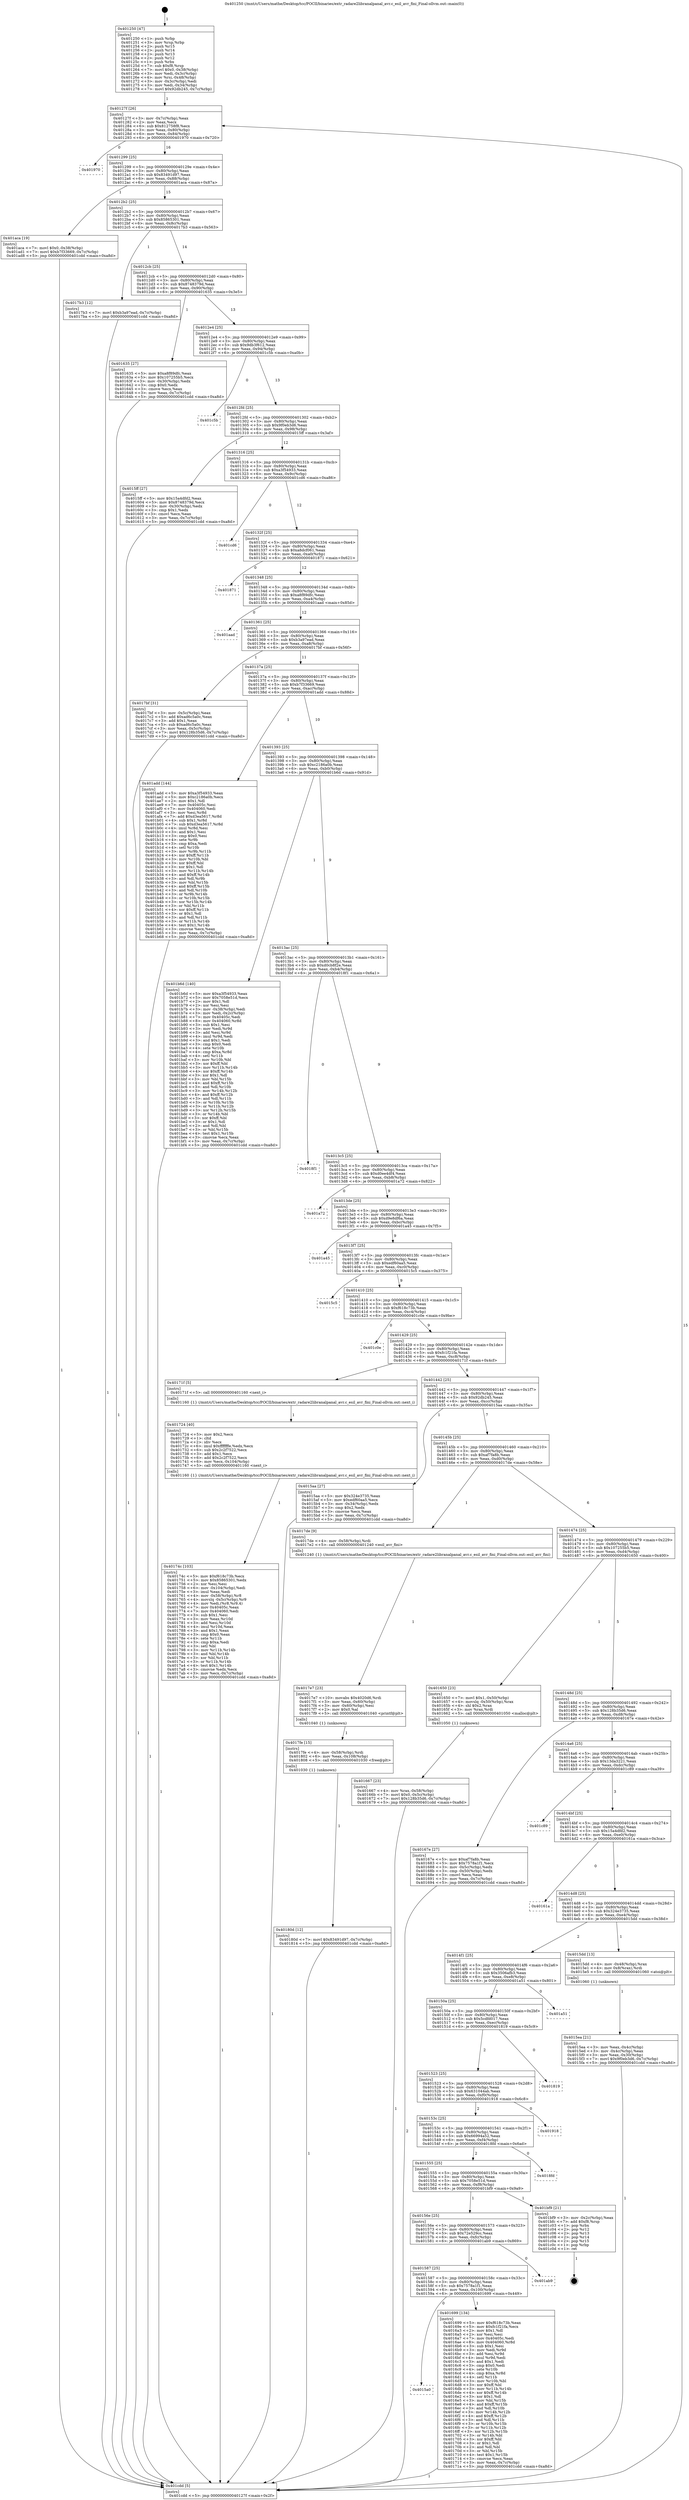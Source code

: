 digraph "0x401250" {
  label = "0x401250 (/mnt/c/Users/mathe/Desktop/tcc/POCII/binaries/extr_radare2libranalpanal_avr.c_esil_avr_fini_Final-ollvm.out::main(0))"
  labelloc = "t"
  node[shape=record]

  Entry [label="",width=0.3,height=0.3,shape=circle,fillcolor=black,style=filled]
  "0x40127f" [label="{
     0x40127f [26]\l
     | [instrs]\l
     &nbsp;&nbsp;0x40127f \<+3\>: mov -0x7c(%rbp),%eax\l
     &nbsp;&nbsp;0x401282 \<+2\>: mov %eax,%ecx\l
     &nbsp;&nbsp;0x401284 \<+6\>: sub $0x812758f8,%ecx\l
     &nbsp;&nbsp;0x40128a \<+3\>: mov %eax,-0x80(%rbp)\l
     &nbsp;&nbsp;0x40128d \<+6\>: mov %ecx,-0x84(%rbp)\l
     &nbsp;&nbsp;0x401293 \<+6\>: je 0000000000401970 \<main+0x720\>\l
  }"]
  "0x401970" [label="{
     0x401970\l
  }", style=dashed]
  "0x401299" [label="{
     0x401299 [25]\l
     | [instrs]\l
     &nbsp;&nbsp;0x401299 \<+5\>: jmp 000000000040129e \<main+0x4e\>\l
     &nbsp;&nbsp;0x40129e \<+3\>: mov -0x80(%rbp),%eax\l
     &nbsp;&nbsp;0x4012a1 \<+5\>: sub $0x83491d97,%eax\l
     &nbsp;&nbsp;0x4012a6 \<+6\>: mov %eax,-0x88(%rbp)\l
     &nbsp;&nbsp;0x4012ac \<+6\>: je 0000000000401aca \<main+0x87a\>\l
  }"]
  Exit [label="",width=0.3,height=0.3,shape=circle,fillcolor=black,style=filled,peripheries=2]
  "0x401aca" [label="{
     0x401aca [19]\l
     | [instrs]\l
     &nbsp;&nbsp;0x401aca \<+7\>: movl $0x0,-0x38(%rbp)\l
     &nbsp;&nbsp;0x401ad1 \<+7\>: movl $0xb7f33669,-0x7c(%rbp)\l
     &nbsp;&nbsp;0x401ad8 \<+5\>: jmp 0000000000401cdd \<main+0xa8d\>\l
  }"]
  "0x4012b2" [label="{
     0x4012b2 [25]\l
     | [instrs]\l
     &nbsp;&nbsp;0x4012b2 \<+5\>: jmp 00000000004012b7 \<main+0x67\>\l
     &nbsp;&nbsp;0x4012b7 \<+3\>: mov -0x80(%rbp),%eax\l
     &nbsp;&nbsp;0x4012ba \<+5\>: sub $0x85865301,%eax\l
     &nbsp;&nbsp;0x4012bf \<+6\>: mov %eax,-0x8c(%rbp)\l
     &nbsp;&nbsp;0x4012c5 \<+6\>: je 00000000004017b3 \<main+0x563\>\l
  }"]
  "0x40180d" [label="{
     0x40180d [12]\l
     | [instrs]\l
     &nbsp;&nbsp;0x40180d \<+7\>: movl $0x83491d97,-0x7c(%rbp)\l
     &nbsp;&nbsp;0x401814 \<+5\>: jmp 0000000000401cdd \<main+0xa8d\>\l
  }"]
  "0x4017b3" [label="{
     0x4017b3 [12]\l
     | [instrs]\l
     &nbsp;&nbsp;0x4017b3 \<+7\>: movl $0xb3a97ead,-0x7c(%rbp)\l
     &nbsp;&nbsp;0x4017ba \<+5\>: jmp 0000000000401cdd \<main+0xa8d\>\l
  }"]
  "0x4012cb" [label="{
     0x4012cb [25]\l
     | [instrs]\l
     &nbsp;&nbsp;0x4012cb \<+5\>: jmp 00000000004012d0 \<main+0x80\>\l
     &nbsp;&nbsp;0x4012d0 \<+3\>: mov -0x80(%rbp),%eax\l
     &nbsp;&nbsp;0x4012d3 \<+5\>: sub $0x8748379d,%eax\l
     &nbsp;&nbsp;0x4012d8 \<+6\>: mov %eax,-0x90(%rbp)\l
     &nbsp;&nbsp;0x4012de \<+6\>: je 0000000000401635 \<main+0x3e5\>\l
  }"]
  "0x4017fe" [label="{
     0x4017fe [15]\l
     | [instrs]\l
     &nbsp;&nbsp;0x4017fe \<+4\>: mov -0x58(%rbp),%rdi\l
     &nbsp;&nbsp;0x401802 \<+6\>: mov %eax,-0x108(%rbp)\l
     &nbsp;&nbsp;0x401808 \<+5\>: call 0000000000401030 \<free@plt\>\l
     | [calls]\l
     &nbsp;&nbsp;0x401030 \{1\} (unknown)\l
  }"]
  "0x401635" [label="{
     0x401635 [27]\l
     | [instrs]\l
     &nbsp;&nbsp;0x401635 \<+5\>: mov $0xa8f89dfc,%eax\l
     &nbsp;&nbsp;0x40163a \<+5\>: mov $0x107255b5,%ecx\l
     &nbsp;&nbsp;0x40163f \<+3\>: mov -0x30(%rbp),%edx\l
     &nbsp;&nbsp;0x401642 \<+3\>: cmp $0x0,%edx\l
     &nbsp;&nbsp;0x401645 \<+3\>: cmove %ecx,%eax\l
     &nbsp;&nbsp;0x401648 \<+3\>: mov %eax,-0x7c(%rbp)\l
     &nbsp;&nbsp;0x40164b \<+5\>: jmp 0000000000401cdd \<main+0xa8d\>\l
  }"]
  "0x4012e4" [label="{
     0x4012e4 [25]\l
     | [instrs]\l
     &nbsp;&nbsp;0x4012e4 \<+5\>: jmp 00000000004012e9 \<main+0x99\>\l
     &nbsp;&nbsp;0x4012e9 \<+3\>: mov -0x80(%rbp),%eax\l
     &nbsp;&nbsp;0x4012ec \<+5\>: sub $0x9db3f612,%eax\l
     &nbsp;&nbsp;0x4012f1 \<+6\>: mov %eax,-0x94(%rbp)\l
     &nbsp;&nbsp;0x4012f7 \<+6\>: je 0000000000401c5b \<main+0xa0b\>\l
  }"]
  "0x4017e7" [label="{
     0x4017e7 [23]\l
     | [instrs]\l
     &nbsp;&nbsp;0x4017e7 \<+10\>: movabs $0x4020d6,%rdi\l
     &nbsp;&nbsp;0x4017f1 \<+3\>: mov %eax,-0x60(%rbp)\l
     &nbsp;&nbsp;0x4017f4 \<+3\>: mov -0x60(%rbp),%esi\l
     &nbsp;&nbsp;0x4017f7 \<+2\>: mov $0x0,%al\l
     &nbsp;&nbsp;0x4017f9 \<+5\>: call 0000000000401040 \<printf@plt\>\l
     | [calls]\l
     &nbsp;&nbsp;0x401040 \{1\} (unknown)\l
  }"]
  "0x401c5b" [label="{
     0x401c5b\l
  }", style=dashed]
  "0x4012fd" [label="{
     0x4012fd [25]\l
     | [instrs]\l
     &nbsp;&nbsp;0x4012fd \<+5\>: jmp 0000000000401302 \<main+0xb2\>\l
     &nbsp;&nbsp;0x401302 \<+3\>: mov -0x80(%rbp),%eax\l
     &nbsp;&nbsp;0x401305 \<+5\>: sub $0x9f0eb3d6,%eax\l
     &nbsp;&nbsp;0x40130a \<+6\>: mov %eax,-0x98(%rbp)\l
     &nbsp;&nbsp;0x401310 \<+6\>: je 00000000004015ff \<main+0x3af\>\l
  }"]
  "0x40174c" [label="{
     0x40174c [103]\l
     | [instrs]\l
     &nbsp;&nbsp;0x40174c \<+5\>: mov $0xf618c73b,%ecx\l
     &nbsp;&nbsp;0x401751 \<+5\>: mov $0x85865301,%edx\l
     &nbsp;&nbsp;0x401756 \<+2\>: xor %esi,%esi\l
     &nbsp;&nbsp;0x401758 \<+6\>: mov -0x104(%rbp),%edi\l
     &nbsp;&nbsp;0x40175e \<+3\>: imul %eax,%edi\l
     &nbsp;&nbsp;0x401761 \<+4\>: mov -0x58(%rbp),%r8\l
     &nbsp;&nbsp;0x401765 \<+4\>: movslq -0x5c(%rbp),%r9\l
     &nbsp;&nbsp;0x401769 \<+4\>: mov %edi,(%r8,%r9,4)\l
     &nbsp;&nbsp;0x40176d \<+7\>: mov 0x40405c,%eax\l
     &nbsp;&nbsp;0x401774 \<+7\>: mov 0x404060,%edi\l
     &nbsp;&nbsp;0x40177b \<+3\>: sub $0x1,%esi\l
     &nbsp;&nbsp;0x40177e \<+3\>: mov %eax,%r10d\l
     &nbsp;&nbsp;0x401781 \<+3\>: add %esi,%r10d\l
     &nbsp;&nbsp;0x401784 \<+4\>: imul %r10d,%eax\l
     &nbsp;&nbsp;0x401788 \<+3\>: and $0x1,%eax\l
     &nbsp;&nbsp;0x40178b \<+3\>: cmp $0x0,%eax\l
     &nbsp;&nbsp;0x40178e \<+4\>: sete %r11b\l
     &nbsp;&nbsp;0x401792 \<+3\>: cmp $0xa,%edi\l
     &nbsp;&nbsp;0x401795 \<+3\>: setl %bl\l
     &nbsp;&nbsp;0x401798 \<+3\>: mov %r11b,%r14b\l
     &nbsp;&nbsp;0x40179b \<+3\>: and %bl,%r14b\l
     &nbsp;&nbsp;0x40179e \<+3\>: xor %bl,%r11b\l
     &nbsp;&nbsp;0x4017a1 \<+3\>: or %r11b,%r14b\l
     &nbsp;&nbsp;0x4017a4 \<+4\>: test $0x1,%r14b\l
     &nbsp;&nbsp;0x4017a8 \<+3\>: cmovne %edx,%ecx\l
     &nbsp;&nbsp;0x4017ab \<+3\>: mov %ecx,-0x7c(%rbp)\l
     &nbsp;&nbsp;0x4017ae \<+5\>: jmp 0000000000401cdd \<main+0xa8d\>\l
  }"]
  "0x4015ff" [label="{
     0x4015ff [27]\l
     | [instrs]\l
     &nbsp;&nbsp;0x4015ff \<+5\>: mov $0x15a4dfd2,%eax\l
     &nbsp;&nbsp;0x401604 \<+5\>: mov $0x8748379d,%ecx\l
     &nbsp;&nbsp;0x401609 \<+3\>: mov -0x30(%rbp),%edx\l
     &nbsp;&nbsp;0x40160c \<+3\>: cmp $0x1,%edx\l
     &nbsp;&nbsp;0x40160f \<+3\>: cmovl %ecx,%eax\l
     &nbsp;&nbsp;0x401612 \<+3\>: mov %eax,-0x7c(%rbp)\l
     &nbsp;&nbsp;0x401615 \<+5\>: jmp 0000000000401cdd \<main+0xa8d\>\l
  }"]
  "0x401316" [label="{
     0x401316 [25]\l
     | [instrs]\l
     &nbsp;&nbsp;0x401316 \<+5\>: jmp 000000000040131b \<main+0xcb\>\l
     &nbsp;&nbsp;0x40131b \<+3\>: mov -0x80(%rbp),%eax\l
     &nbsp;&nbsp;0x40131e \<+5\>: sub $0xa3f54933,%eax\l
     &nbsp;&nbsp;0x401323 \<+6\>: mov %eax,-0x9c(%rbp)\l
     &nbsp;&nbsp;0x401329 \<+6\>: je 0000000000401cd6 \<main+0xa86\>\l
  }"]
  "0x401724" [label="{
     0x401724 [40]\l
     | [instrs]\l
     &nbsp;&nbsp;0x401724 \<+5\>: mov $0x2,%ecx\l
     &nbsp;&nbsp;0x401729 \<+1\>: cltd\l
     &nbsp;&nbsp;0x40172a \<+2\>: idiv %ecx\l
     &nbsp;&nbsp;0x40172c \<+6\>: imul $0xfffffffe,%edx,%ecx\l
     &nbsp;&nbsp;0x401732 \<+6\>: sub $0x2c2f7522,%ecx\l
     &nbsp;&nbsp;0x401738 \<+3\>: add $0x1,%ecx\l
     &nbsp;&nbsp;0x40173b \<+6\>: add $0x2c2f7522,%ecx\l
     &nbsp;&nbsp;0x401741 \<+6\>: mov %ecx,-0x104(%rbp)\l
     &nbsp;&nbsp;0x401747 \<+5\>: call 0000000000401160 \<next_i\>\l
     | [calls]\l
     &nbsp;&nbsp;0x401160 \{1\} (/mnt/c/Users/mathe/Desktop/tcc/POCII/binaries/extr_radare2libranalpanal_avr.c_esil_avr_fini_Final-ollvm.out::next_i)\l
  }"]
  "0x401cd6" [label="{
     0x401cd6\l
  }", style=dashed]
  "0x40132f" [label="{
     0x40132f [25]\l
     | [instrs]\l
     &nbsp;&nbsp;0x40132f \<+5\>: jmp 0000000000401334 \<main+0xe4\>\l
     &nbsp;&nbsp;0x401334 \<+3\>: mov -0x80(%rbp),%eax\l
     &nbsp;&nbsp;0x401337 \<+5\>: sub $0xa8dcf061,%eax\l
     &nbsp;&nbsp;0x40133c \<+6\>: mov %eax,-0xa0(%rbp)\l
     &nbsp;&nbsp;0x401342 \<+6\>: je 0000000000401871 \<main+0x621\>\l
  }"]
  "0x4015a0" [label="{
     0x4015a0\l
  }", style=dashed]
  "0x401871" [label="{
     0x401871\l
  }", style=dashed]
  "0x401348" [label="{
     0x401348 [25]\l
     | [instrs]\l
     &nbsp;&nbsp;0x401348 \<+5\>: jmp 000000000040134d \<main+0xfd\>\l
     &nbsp;&nbsp;0x40134d \<+3\>: mov -0x80(%rbp),%eax\l
     &nbsp;&nbsp;0x401350 \<+5\>: sub $0xa8f89dfc,%eax\l
     &nbsp;&nbsp;0x401355 \<+6\>: mov %eax,-0xa4(%rbp)\l
     &nbsp;&nbsp;0x40135b \<+6\>: je 0000000000401aad \<main+0x85d\>\l
  }"]
  "0x401699" [label="{
     0x401699 [134]\l
     | [instrs]\l
     &nbsp;&nbsp;0x401699 \<+5\>: mov $0xf618c73b,%eax\l
     &nbsp;&nbsp;0x40169e \<+5\>: mov $0xfc1f21fa,%ecx\l
     &nbsp;&nbsp;0x4016a3 \<+2\>: mov $0x1,%dl\l
     &nbsp;&nbsp;0x4016a5 \<+2\>: xor %esi,%esi\l
     &nbsp;&nbsp;0x4016a7 \<+7\>: mov 0x40405c,%edi\l
     &nbsp;&nbsp;0x4016ae \<+8\>: mov 0x404060,%r8d\l
     &nbsp;&nbsp;0x4016b6 \<+3\>: sub $0x1,%esi\l
     &nbsp;&nbsp;0x4016b9 \<+3\>: mov %edi,%r9d\l
     &nbsp;&nbsp;0x4016bc \<+3\>: add %esi,%r9d\l
     &nbsp;&nbsp;0x4016bf \<+4\>: imul %r9d,%edi\l
     &nbsp;&nbsp;0x4016c3 \<+3\>: and $0x1,%edi\l
     &nbsp;&nbsp;0x4016c6 \<+3\>: cmp $0x0,%edi\l
     &nbsp;&nbsp;0x4016c9 \<+4\>: sete %r10b\l
     &nbsp;&nbsp;0x4016cd \<+4\>: cmp $0xa,%r8d\l
     &nbsp;&nbsp;0x4016d1 \<+4\>: setl %r11b\l
     &nbsp;&nbsp;0x4016d5 \<+3\>: mov %r10b,%bl\l
     &nbsp;&nbsp;0x4016d8 \<+3\>: xor $0xff,%bl\l
     &nbsp;&nbsp;0x4016db \<+3\>: mov %r11b,%r14b\l
     &nbsp;&nbsp;0x4016de \<+4\>: xor $0xff,%r14b\l
     &nbsp;&nbsp;0x4016e2 \<+3\>: xor $0x1,%dl\l
     &nbsp;&nbsp;0x4016e5 \<+3\>: mov %bl,%r15b\l
     &nbsp;&nbsp;0x4016e8 \<+4\>: and $0xff,%r15b\l
     &nbsp;&nbsp;0x4016ec \<+3\>: and %dl,%r10b\l
     &nbsp;&nbsp;0x4016ef \<+3\>: mov %r14b,%r12b\l
     &nbsp;&nbsp;0x4016f2 \<+4\>: and $0xff,%r12b\l
     &nbsp;&nbsp;0x4016f6 \<+3\>: and %dl,%r11b\l
     &nbsp;&nbsp;0x4016f9 \<+3\>: or %r10b,%r15b\l
     &nbsp;&nbsp;0x4016fc \<+3\>: or %r11b,%r12b\l
     &nbsp;&nbsp;0x4016ff \<+3\>: xor %r12b,%r15b\l
     &nbsp;&nbsp;0x401702 \<+3\>: or %r14b,%bl\l
     &nbsp;&nbsp;0x401705 \<+3\>: xor $0xff,%bl\l
     &nbsp;&nbsp;0x401708 \<+3\>: or $0x1,%dl\l
     &nbsp;&nbsp;0x40170b \<+2\>: and %dl,%bl\l
     &nbsp;&nbsp;0x40170d \<+3\>: or %bl,%r15b\l
     &nbsp;&nbsp;0x401710 \<+4\>: test $0x1,%r15b\l
     &nbsp;&nbsp;0x401714 \<+3\>: cmovne %ecx,%eax\l
     &nbsp;&nbsp;0x401717 \<+3\>: mov %eax,-0x7c(%rbp)\l
     &nbsp;&nbsp;0x40171a \<+5\>: jmp 0000000000401cdd \<main+0xa8d\>\l
  }"]
  "0x401aad" [label="{
     0x401aad\l
  }", style=dashed]
  "0x401361" [label="{
     0x401361 [25]\l
     | [instrs]\l
     &nbsp;&nbsp;0x401361 \<+5\>: jmp 0000000000401366 \<main+0x116\>\l
     &nbsp;&nbsp;0x401366 \<+3\>: mov -0x80(%rbp),%eax\l
     &nbsp;&nbsp;0x401369 \<+5\>: sub $0xb3a97ead,%eax\l
     &nbsp;&nbsp;0x40136e \<+6\>: mov %eax,-0xa8(%rbp)\l
     &nbsp;&nbsp;0x401374 \<+6\>: je 00000000004017bf \<main+0x56f\>\l
  }"]
  "0x401587" [label="{
     0x401587 [25]\l
     | [instrs]\l
     &nbsp;&nbsp;0x401587 \<+5\>: jmp 000000000040158c \<main+0x33c\>\l
     &nbsp;&nbsp;0x40158c \<+3\>: mov -0x80(%rbp),%eax\l
     &nbsp;&nbsp;0x40158f \<+5\>: sub $0x7578a1f1,%eax\l
     &nbsp;&nbsp;0x401594 \<+6\>: mov %eax,-0x100(%rbp)\l
     &nbsp;&nbsp;0x40159a \<+6\>: je 0000000000401699 \<main+0x449\>\l
  }"]
  "0x4017bf" [label="{
     0x4017bf [31]\l
     | [instrs]\l
     &nbsp;&nbsp;0x4017bf \<+3\>: mov -0x5c(%rbp),%eax\l
     &nbsp;&nbsp;0x4017c2 \<+5\>: add $0xad6c5a0c,%eax\l
     &nbsp;&nbsp;0x4017c7 \<+3\>: add $0x1,%eax\l
     &nbsp;&nbsp;0x4017ca \<+5\>: sub $0xad6c5a0c,%eax\l
     &nbsp;&nbsp;0x4017cf \<+3\>: mov %eax,-0x5c(%rbp)\l
     &nbsp;&nbsp;0x4017d2 \<+7\>: movl $0x128b35d6,-0x7c(%rbp)\l
     &nbsp;&nbsp;0x4017d9 \<+5\>: jmp 0000000000401cdd \<main+0xa8d\>\l
  }"]
  "0x40137a" [label="{
     0x40137a [25]\l
     | [instrs]\l
     &nbsp;&nbsp;0x40137a \<+5\>: jmp 000000000040137f \<main+0x12f\>\l
     &nbsp;&nbsp;0x40137f \<+3\>: mov -0x80(%rbp),%eax\l
     &nbsp;&nbsp;0x401382 \<+5\>: sub $0xb7f33669,%eax\l
     &nbsp;&nbsp;0x401387 \<+6\>: mov %eax,-0xac(%rbp)\l
     &nbsp;&nbsp;0x40138d \<+6\>: je 0000000000401add \<main+0x88d\>\l
  }"]
  "0x401ab9" [label="{
     0x401ab9\l
  }", style=dashed]
  "0x401add" [label="{
     0x401add [144]\l
     | [instrs]\l
     &nbsp;&nbsp;0x401add \<+5\>: mov $0xa3f54933,%eax\l
     &nbsp;&nbsp;0x401ae2 \<+5\>: mov $0xc2186a0b,%ecx\l
     &nbsp;&nbsp;0x401ae7 \<+2\>: mov $0x1,%dl\l
     &nbsp;&nbsp;0x401ae9 \<+7\>: mov 0x40405c,%esi\l
     &nbsp;&nbsp;0x401af0 \<+7\>: mov 0x404060,%edi\l
     &nbsp;&nbsp;0x401af7 \<+3\>: mov %esi,%r8d\l
     &nbsp;&nbsp;0x401afa \<+7\>: add $0xd3ea5617,%r8d\l
     &nbsp;&nbsp;0x401b01 \<+4\>: sub $0x1,%r8d\l
     &nbsp;&nbsp;0x401b05 \<+7\>: sub $0xd3ea5617,%r8d\l
     &nbsp;&nbsp;0x401b0c \<+4\>: imul %r8d,%esi\l
     &nbsp;&nbsp;0x401b10 \<+3\>: and $0x1,%esi\l
     &nbsp;&nbsp;0x401b13 \<+3\>: cmp $0x0,%esi\l
     &nbsp;&nbsp;0x401b16 \<+4\>: sete %r9b\l
     &nbsp;&nbsp;0x401b1a \<+3\>: cmp $0xa,%edi\l
     &nbsp;&nbsp;0x401b1d \<+4\>: setl %r10b\l
     &nbsp;&nbsp;0x401b21 \<+3\>: mov %r9b,%r11b\l
     &nbsp;&nbsp;0x401b24 \<+4\>: xor $0xff,%r11b\l
     &nbsp;&nbsp;0x401b28 \<+3\>: mov %r10b,%bl\l
     &nbsp;&nbsp;0x401b2b \<+3\>: xor $0xff,%bl\l
     &nbsp;&nbsp;0x401b2e \<+3\>: xor $0x1,%dl\l
     &nbsp;&nbsp;0x401b31 \<+3\>: mov %r11b,%r14b\l
     &nbsp;&nbsp;0x401b34 \<+4\>: and $0xff,%r14b\l
     &nbsp;&nbsp;0x401b38 \<+3\>: and %dl,%r9b\l
     &nbsp;&nbsp;0x401b3b \<+3\>: mov %bl,%r15b\l
     &nbsp;&nbsp;0x401b3e \<+4\>: and $0xff,%r15b\l
     &nbsp;&nbsp;0x401b42 \<+3\>: and %dl,%r10b\l
     &nbsp;&nbsp;0x401b45 \<+3\>: or %r9b,%r14b\l
     &nbsp;&nbsp;0x401b48 \<+3\>: or %r10b,%r15b\l
     &nbsp;&nbsp;0x401b4b \<+3\>: xor %r15b,%r14b\l
     &nbsp;&nbsp;0x401b4e \<+3\>: or %bl,%r11b\l
     &nbsp;&nbsp;0x401b51 \<+4\>: xor $0xff,%r11b\l
     &nbsp;&nbsp;0x401b55 \<+3\>: or $0x1,%dl\l
     &nbsp;&nbsp;0x401b58 \<+3\>: and %dl,%r11b\l
     &nbsp;&nbsp;0x401b5b \<+3\>: or %r11b,%r14b\l
     &nbsp;&nbsp;0x401b5e \<+4\>: test $0x1,%r14b\l
     &nbsp;&nbsp;0x401b62 \<+3\>: cmovne %ecx,%eax\l
     &nbsp;&nbsp;0x401b65 \<+3\>: mov %eax,-0x7c(%rbp)\l
     &nbsp;&nbsp;0x401b68 \<+5\>: jmp 0000000000401cdd \<main+0xa8d\>\l
  }"]
  "0x401393" [label="{
     0x401393 [25]\l
     | [instrs]\l
     &nbsp;&nbsp;0x401393 \<+5\>: jmp 0000000000401398 \<main+0x148\>\l
     &nbsp;&nbsp;0x401398 \<+3\>: mov -0x80(%rbp),%eax\l
     &nbsp;&nbsp;0x40139b \<+5\>: sub $0xc2186a0b,%eax\l
     &nbsp;&nbsp;0x4013a0 \<+6\>: mov %eax,-0xb0(%rbp)\l
     &nbsp;&nbsp;0x4013a6 \<+6\>: je 0000000000401b6d \<main+0x91d\>\l
  }"]
  "0x40156e" [label="{
     0x40156e [25]\l
     | [instrs]\l
     &nbsp;&nbsp;0x40156e \<+5\>: jmp 0000000000401573 \<main+0x323\>\l
     &nbsp;&nbsp;0x401573 \<+3\>: mov -0x80(%rbp),%eax\l
     &nbsp;&nbsp;0x401576 \<+5\>: sub $0x72e529cc,%eax\l
     &nbsp;&nbsp;0x40157b \<+6\>: mov %eax,-0xfc(%rbp)\l
     &nbsp;&nbsp;0x401581 \<+6\>: je 0000000000401ab9 \<main+0x869\>\l
  }"]
  "0x401b6d" [label="{
     0x401b6d [140]\l
     | [instrs]\l
     &nbsp;&nbsp;0x401b6d \<+5\>: mov $0xa3f54933,%eax\l
     &nbsp;&nbsp;0x401b72 \<+5\>: mov $0x7058e51d,%ecx\l
     &nbsp;&nbsp;0x401b77 \<+2\>: mov $0x1,%dl\l
     &nbsp;&nbsp;0x401b79 \<+2\>: xor %esi,%esi\l
     &nbsp;&nbsp;0x401b7b \<+3\>: mov -0x38(%rbp),%edi\l
     &nbsp;&nbsp;0x401b7e \<+3\>: mov %edi,-0x2c(%rbp)\l
     &nbsp;&nbsp;0x401b81 \<+7\>: mov 0x40405c,%edi\l
     &nbsp;&nbsp;0x401b88 \<+8\>: mov 0x404060,%r8d\l
     &nbsp;&nbsp;0x401b90 \<+3\>: sub $0x1,%esi\l
     &nbsp;&nbsp;0x401b93 \<+3\>: mov %edi,%r9d\l
     &nbsp;&nbsp;0x401b96 \<+3\>: add %esi,%r9d\l
     &nbsp;&nbsp;0x401b99 \<+4\>: imul %r9d,%edi\l
     &nbsp;&nbsp;0x401b9d \<+3\>: and $0x1,%edi\l
     &nbsp;&nbsp;0x401ba0 \<+3\>: cmp $0x0,%edi\l
     &nbsp;&nbsp;0x401ba3 \<+4\>: sete %r10b\l
     &nbsp;&nbsp;0x401ba7 \<+4\>: cmp $0xa,%r8d\l
     &nbsp;&nbsp;0x401bab \<+4\>: setl %r11b\l
     &nbsp;&nbsp;0x401baf \<+3\>: mov %r10b,%bl\l
     &nbsp;&nbsp;0x401bb2 \<+3\>: xor $0xff,%bl\l
     &nbsp;&nbsp;0x401bb5 \<+3\>: mov %r11b,%r14b\l
     &nbsp;&nbsp;0x401bb8 \<+4\>: xor $0xff,%r14b\l
     &nbsp;&nbsp;0x401bbc \<+3\>: xor $0x1,%dl\l
     &nbsp;&nbsp;0x401bbf \<+3\>: mov %bl,%r15b\l
     &nbsp;&nbsp;0x401bc2 \<+4\>: and $0xff,%r15b\l
     &nbsp;&nbsp;0x401bc6 \<+3\>: and %dl,%r10b\l
     &nbsp;&nbsp;0x401bc9 \<+3\>: mov %r14b,%r12b\l
     &nbsp;&nbsp;0x401bcc \<+4\>: and $0xff,%r12b\l
     &nbsp;&nbsp;0x401bd0 \<+3\>: and %dl,%r11b\l
     &nbsp;&nbsp;0x401bd3 \<+3\>: or %r10b,%r15b\l
     &nbsp;&nbsp;0x401bd6 \<+3\>: or %r11b,%r12b\l
     &nbsp;&nbsp;0x401bd9 \<+3\>: xor %r12b,%r15b\l
     &nbsp;&nbsp;0x401bdc \<+3\>: or %r14b,%bl\l
     &nbsp;&nbsp;0x401bdf \<+3\>: xor $0xff,%bl\l
     &nbsp;&nbsp;0x401be2 \<+3\>: or $0x1,%dl\l
     &nbsp;&nbsp;0x401be5 \<+2\>: and %dl,%bl\l
     &nbsp;&nbsp;0x401be7 \<+3\>: or %bl,%r15b\l
     &nbsp;&nbsp;0x401bea \<+4\>: test $0x1,%r15b\l
     &nbsp;&nbsp;0x401bee \<+3\>: cmovne %ecx,%eax\l
     &nbsp;&nbsp;0x401bf1 \<+3\>: mov %eax,-0x7c(%rbp)\l
     &nbsp;&nbsp;0x401bf4 \<+5\>: jmp 0000000000401cdd \<main+0xa8d\>\l
  }"]
  "0x4013ac" [label="{
     0x4013ac [25]\l
     | [instrs]\l
     &nbsp;&nbsp;0x4013ac \<+5\>: jmp 00000000004013b1 \<main+0x161\>\l
     &nbsp;&nbsp;0x4013b1 \<+3\>: mov -0x80(%rbp),%eax\l
     &nbsp;&nbsp;0x4013b4 \<+5\>: sub $0xd0cb8f2e,%eax\l
     &nbsp;&nbsp;0x4013b9 \<+6\>: mov %eax,-0xb4(%rbp)\l
     &nbsp;&nbsp;0x4013bf \<+6\>: je 00000000004018f1 \<main+0x6a1\>\l
  }"]
  "0x401bf9" [label="{
     0x401bf9 [21]\l
     | [instrs]\l
     &nbsp;&nbsp;0x401bf9 \<+3\>: mov -0x2c(%rbp),%eax\l
     &nbsp;&nbsp;0x401bfc \<+7\>: add $0xf8,%rsp\l
     &nbsp;&nbsp;0x401c03 \<+1\>: pop %rbx\l
     &nbsp;&nbsp;0x401c04 \<+2\>: pop %r12\l
     &nbsp;&nbsp;0x401c06 \<+2\>: pop %r13\l
     &nbsp;&nbsp;0x401c08 \<+2\>: pop %r14\l
     &nbsp;&nbsp;0x401c0a \<+2\>: pop %r15\l
     &nbsp;&nbsp;0x401c0c \<+1\>: pop %rbp\l
     &nbsp;&nbsp;0x401c0d \<+1\>: ret\l
  }"]
  "0x4018f1" [label="{
     0x4018f1\l
  }", style=dashed]
  "0x4013c5" [label="{
     0x4013c5 [25]\l
     | [instrs]\l
     &nbsp;&nbsp;0x4013c5 \<+5\>: jmp 00000000004013ca \<main+0x17a\>\l
     &nbsp;&nbsp;0x4013ca \<+3\>: mov -0x80(%rbp),%eax\l
     &nbsp;&nbsp;0x4013cd \<+5\>: sub $0xd0ee4df4,%eax\l
     &nbsp;&nbsp;0x4013d2 \<+6\>: mov %eax,-0xb8(%rbp)\l
     &nbsp;&nbsp;0x4013d8 \<+6\>: je 0000000000401a72 \<main+0x822\>\l
  }"]
  "0x401555" [label="{
     0x401555 [25]\l
     | [instrs]\l
     &nbsp;&nbsp;0x401555 \<+5\>: jmp 000000000040155a \<main+0x30a\>\l
     &nbsp;&nbsp;0x40155a \<+3\>: mov -0x80(%rbp),%eax\l
     &nbsp;&nbsp;0x40155d \<+5\>: sub $0x7058e51d,%eax\l
     &nbsp;&nbsp;0x401562 \<+6\>: mov %eax,-0xf8(%rbp)\l
     &nbsp;&nbsp;0x401568 \<+6\>: je 0000000000401bf9 \<main+0x9a9\>\l
  }"]
  "0x401a72" [label="{
     0x401a72\l
  }", style=dashed]
  "0x4013de" [label="{
     0x4013de [25]\l
     | [instrs]\l
     &nbsp;&nbsp;0x4013de \<+5\>: jmp 00000000004013e3 \<main+0x193\>\l
     &nbsp;&nbsp;0x4013e3 \<+3\>: mov -0x80(%rbp),%eax\l
     &nbsp;&nbsp;0x4013e6 \<+5\>: sub $0xd9e8df6a,%eax\l
     &nbsp;&nbsp;0x4013eb \<+6\>: mov %eax,-0xbc(%rbp)\l
     &nbsp;&nbsp;0x4013f1 \<+6\>: je 0000000000401a45 \<main+0x7f5\>\l
  }"]
  "0x4018fd" [label="{
     0x4018fd\l
  }", style=dashed]
  "0x401a45" [label="{
     0x401a45\l
  }", style=dashed]
  "0x4013f7" [label="{
     0x4013f7 [25]\l
     | [instrs]\l
     &nbsp;&nbsp;0x4013f7 \<+5\>: jmp 00000000004013fc \<main+0x1ac\>\l
     &nbsp;&nbsp;0x4013fc \<+3\>: mov -0x80(%rbp),%eax\l
     &nbsp;&nbsp;0x4013ff \<+5\>: sub $0xedf60aa5,%eax\l
     &nbsp;&nbsp;0x401404 \<+6\>: mov %eax,-0xc0(%rbp)\l
     &nbsp;&nbsp;0x40140a \<+6\>: je 00000000004015c5 \<main+0x375\>\l
  }"]
  "0x40153c" [label="{
     0x40153c [25]\l
     | [instrs]\l
     &nbsp;&nbsp;0x40153c \<+5\>: jmp 0000000000401541 \<main+0x2f1\>\l
     &nbsp;&nbsp;0x401541 \<+3\>: mov -0x80(%rbp),%eax\l
     &nbsp;&nbsp;0x401544 \<+5\>: sub $0x66994a52,%eax\l
     &nbsp;&nbsp;0x401549 \<+6\>: mov %eax,-0xf4(%rbp)\l
     &nbsp;&nbsp;0x40154f \<+6\>: je 00000000004018fd \<main+0x6ad\>\l
  }"]
  "0x4015c5" [label="{
     0x4015c5\l
  }", style=dashed]
  "0x401410" [label="{
     0x401410 [25]\l
     | [instrs]\l
     &nbsp;&nbsp;0x401410 \<+5\>: jmp 0000000000401415 \<main+0x1c5\>\l
     &nbsp;&nbsp;0x401415 \<+3\>: mov -0x80(%rbp),%eax\l
     &nbsp;&nbsp;0x401418 \<+5\>: sub $0xf618c73b,%eax\l
     &nbsp;&nbsp;0x40141d \<+6\>: mov %eax,-0xc4(%rbp)\l
     &nbsp;&nbsp;0x401423 \<+6\>: je 0000000000401c0e \<main+0x9be\>\l
  }"]
  "0x401918" [label="{
     0x401918\l
  }", style=dashed]
  "0x401c0e" [label="{
     0x401c0e\l
  }", style=dashed]
  "0x401429" [label="{
     0x401429 [25]\l
     | [instrs]\l
     &nbsp;&nbsp;0x401429 \<+5\>: jmp 000000000040142e \<main+0x1de\>\l
     &nbsp;&nbsp;0x40142e \<+3\>: mov -0x80(%rbp),%eax\l
     &nbsp;&nbsp;0x401431 \<+5\>: sub $0xfc1f21fa,%eax\l
     &nbsp;&nbsp;0x401436 \<+6\>: mov %eax,-0xc8(%rbp)\l
     &nbsp;&nbsp;0x40143c \<+6\>: je 000000000040171f \<main+0x4cf\>\l
  }"]
  "0x401523" [label="{
     0x401523 [25]\l
     | [instrs]\l
     &nbsp;&nbsp;0x401523 \<+5\>: jmp 0000000000401528 \<main+0x2d8\>\l
     &nbsp;&nbsp;0x401528 \<+3\>: mov -0x80(%rbp),%eax\l
     &nbsp;&nbsp;0x40152b \<+5\>: sub $0x631044ab,%eax\l
     &nbsp;&nbsp;0x401530 \<+6\>: mov %eax,-0xf0(%rbp)\l
     &nbsp;&nbsp;0x401536 \<+6\>: je 0000000000401918 \<main+0x6c8\>\l
  }"]
  "0x40171f" [label="{
     0x40171f [5]\l
     | [instrs]\l
     &nbsp;&nbsp;0x40171f \<+5\>: call 0000000000401160 \<next_i\>\l
     | [calls]\l
     &nbsp;&nbsp;0x401160 \{1\} (/mnt/c/Users/mathe/Desktop/tcc/POCII/binaries/extr_radare2libranalpanal_avr.c_esil_avr_fini_Final-ollvm.out::next_i)\l
  }"]
  "0x401442" [label="{
     0x401442 [25]\l
     | [instrs]\l
     &nbsp;&nbsp;0x401442 \<+5\>: jmp 0000000000401447 \<main+0x1f7\>\l
     &nbsp;&nbsp;0x401447 \<+3\>: mov -0x80(%rbp),%eax\l
     &nbsp;&nbsp;0x40144a \<+5\>: sub $0x92db245,%eax\l
     &nbsp;&nbsp;0x40144f \<+6\>: mov %eax,-0xcc(%rbp)\l
     &nbsp;&nbsp;0x401455 \<+6\>: je 00000000004015aa \<main+0x35a\>\l
  }"]
  "0x401819" [label="{
     0x401819\l
  }", style=dashed]
  "0x4015aa" [label="{
     0x4015aa [27]\l
     | [instrs]\l
     &nbsp;&nbsp;0x4015aa \<+5\>: mov $0x324e3735,%eax\l
     &nbsp;&nbsp;0x4015af \<+5\>: mov $0xedf60aa5,%ecx\l
     &nbsp;&nbsp;0x4015b4 \<+3\>: mov -0x34(%rbp),%edx\l
     &nbsp;&nbsp;0x4015b7 \<+3\>: cmp $0x2,%edx\l
     &nbsp;&nbsp;0x4015ba \<+3\>: cmovne %ecx,%eax\l
     &nbsp;&nbsp;0x4015bd \<+3\>: mov %eax,-0x7c(%rbp)\l
     &nbsp;&nbsp;0x4015c0 \<+5\>: jmp 0000000000401cdd \<main+0xa8d\>\l
  }"]
  "0x40145b" [label="{
     0x40145b [25]\l
     | [instrs]\l
     &nbsp;&nbsp;0x40145b \<+5\>: jmp 0000000000401460 \<main+0x210\>\l
     &nbsp;&nbsp;0x401460 \<+3\>: mov -0x80(%rbp),%eax\l
     &nbsp;&nbsp;0x401463 \<+5\>: sub $0xaf7fa8b,%eax\l
     &nbsp;&nbsp;0x401468 \<+6\>: mov %eax,-0xd0(%rbp)\l
     &nbsp;&nbsp;0x40146e \<+6\>: je 00000000004017de \<main+0x58e\>\l
  }"]
  "0x401cdd" [label="{
     0x401cdd [5]\l
     | [instrs]\l
     &nbsp;&nbsp;0x401cdd \<+5\>: jmp 000000000040127f \<main+0x2f\>\l
  }"]
  "0x401250" [label="{
     0x401250 [47]\l
     | [instrs]\l
     &nbsp;&nbsp;0x401250 \<+1\>: push %rbp\l
     &nbsp;&nbsp;0x401251 \<+3\>: mov %rsp,%rbp\l
     &nbsp;&nbsp;0x401254 \<+2\>: push %r15\l
     &nbsp;&nbsp;0x401256 \<+2\>: push %r14\l
     &nbsp;&nbsp;0x401258 \<+2\>: push %r13\l
     &nbsp;&nbsp;0x40125a \<+2\>: push %r12\l
     &nbsp;&nbsp;0x40125c \<+1\>: push %rbx\l
     &nbsp;&nbsp;0x40125d \<+7\>: sub $0xf8,%rsp\l
     &nbsp;&nbsp;0x401264 \<+7\>: movl $0x0,-0x38(%rbp)\l
     &nbsp;&nbsp;0x40126b \<+3\>: mov %edi,-0x3c(%rbp)\l
     &nbsp;&nbsp;0x40126e \<+4\>: mov %rsi,-0x48(%rbp)\l
     &nbsp;&nbsp;0x401272 \<+3\>: mov -0x3c(%rbp),%edi\l
     &nbsp;&nbsp;0x401275 \<+3\>: mov %edi,-0x34(%rbp)\l
     &nbsp;&nbsp;0x401278 \<+7\>: movl $0x92db245,-0x7c(%rbp)\l
  }"]
  "0x40150a" [label="{
     0x40150a [25]\l
     | [instrs]\l
     &nbsp;&nbsp;0x40150a \<+5\>: jmp 000000000040150f \<main+0x2bf\>\l
     &nbsp;&nbsp;0x40150f \<+3\>: mov -0x80(%rbp),%eax\l
     &nbsp;&nbsp;0x401512 \<+5\>: sub $0x5cdfd017,%eax\l
     &nbsp;&nbsp;0x401517 \<+6\>: mov %eax,-0xec(%rbp)\l
     &nbsp;&nbsp;0x40151d \<+6\>: je 0000000000401819 \<main+0x5c9\>\l
  }"]
  "0x4017de" [label="{
     0x4017de [9]\l
     | [instrs]\l
     &nbsp;&nbsp;0x4017de \<+4\>: mov -0x58(%rbp),%rdi\l
     &nbsp;&nbsp;0x4017e2 \<+5\>: call 0000000000401240 \<esil_avr_fini\>\l
     | [calls]\l
     &nbsp;&nbsp;0x401240 \{1\} (/mnt/c/Users/mathe/Desktop/tcc/POCII/binaries/extr_radare2libranalpanal_avr.c_esil_avr_fini_Final-ollvm.out::esil_avr_fini)\l
  }"]
  "0x401474" [label="{
     0x401474 [25]\l
     | [instrs]\l
     &nbsp;&nbsp;0x401474 \<+5\>: jmp 0000000000401479 \<main+0x229\>\l
     &nbsp;&nbsp;0x401479 \<+3\>: mov -0x80(%rbp),%eax\l
     &nbsp;&nbsp;0x40147c \<+5\>: sub $0x107255b5,%eax\l
     &nbsp;&nbsp;0x401481 \<+6\>: mov %eax,-0xd4(%rbp)\l
     &nbsp;&nbsp;0x401487 \<+6\>: je 0000000000401650 \<main+0x400\>\l
  }"]
  "0x401a51" [label="{
     0x401a51\l
  }", style=dashed]
  "0x401650" [label="{
     0x401650 [23]\l
     | [instrs]\l
     &nbsp;&nbsp;0x401650 \<+7\>: movl $0x1,-0x50(%rbp)\l
     &nbsp;&nbsp;0x401657 \<+4\>: movslq -0x50(%rbp),%rax\l
     &nbsp;&nbsp;0x40165b \<+4\>: shl $0x2,%rax\l
     &nbsp;&nbsp;0x40165f \<+3\>: mov %rax,%rdi\l
     &nbsp;&nbsp;0x401662 \<+5\>: call 0000000000401050 \<malloc@plt\>\l
     | [calls]\l
     &nbsp;&nbsp;0x401050 \{1\} (unknown)\l
  }"]
  "0x40148d" [label="{
     0x40148d [25]\l
     | [instrs]\l
     &nbsp;&nbsp;0x40148d \<+5\>: jmp 0000000000401492 \<main+0x242\>\l
     &nbsp;&nbsp;0x401492 \<+3\>: mov -0x80(%rbp),%eax\l
     &nbsp;&nbsp;0x401495 \<+5\>: sub $0x128b35d6,%eax\l
     &nbsp;&nbsp;0x40149a \<+6\>: mov %eax,-0xd8(%rbp)\l
     &nbsp;&nbsp;0x4014a0 \<+6\>: je 000000000040167e \<main+0x42e\>\l
  }"]
  "0x401667" [label="{
     0x401667 [23]\l
     | [instrs]\l
     &nbsp;&nbsp;0x401667 \<+4\>: mov %rax,-0x58(%rbp)\l
     &nbsp;&nbsp;0x40166b \<+7\>: movl $0x0,-0x5c(%rbp)\l
     &nbsp;&nbsp;0x401672 \<+7\>: movl $0x128b35d6,-0x7c(%rbp)\l
     &nbsp;&nbsp;0x401679 \<+5\>: jmp 0000000000401cdd \<main+0xa8d\>\l
  }"]
  "0x40167e" [label="{
     0x40167e [27]\l
     | [instrs]\l
     &nbsp;&nbsp;0x40167e \<+5\>: mov $0xaf7fa8b,%eax\l
     &nbsp;&nbsp;0x401683 \<+5\>: mov $0x7578a1f1,%ecx\l
     &nbsp;&nbsp;0x401688 \<+3\>: mov -0x5c(%rbp),%edx\l
     &nbsp;&nbsp;0x40168b \<+3\>: cmp -0x50(%rbp),%edx\l
     &nbsp;&nbsp;0x40168e \<+3\>: cmovl %ecx,%eax\l
     &nbsp;&nbsp;0x401691 \<+3\>: mov %eax,-0x7c(%rbp)\l
     &nbsp;&nbsp;0x401694 \<+5\>: jmp 0000000000401cdd \<main+0xa8d\>\l
  }"]
  "0x4014a6" [label="{
     0x4014a6 [25]\l
     | [instrs]\l
     &nbsp;&nbsp;0x4014a6 \<+5\>: jmp 00000000004014ab \<main+0x25b\>\l
     &nbsp;&nbsp;0x4014ab \<+3\>: mov -0x80(%rbp),%eax\l
     &nbsp;&nbsp;0x4014ae \<+5\>: sub $0x13da3221,%eax\l
     &nbsp;&nbsp;0x4014b3 \<+6\>: mov %eax,-0xdc(%rbp)\l
     &nbsp;&nbsp;0x4014b9 \<+6\>: je 0000000000401c89 \<main+0xa39\>\l
  }"]
  "0x4015ea" [label="{
     0x4015ea [21]\l
     | [instrs]\l
     &nbsp;&nbsp;0x4015ea \<+3\>: mov %eax,-0x4c(%rbp)\l
     &nbsp;&nbsp;0x4015ed \<+3\>: mov -0x4c(%rbp),%eax\l
     &nbsp;&nbsp;0x4015f0 \<+3\>: mov %eax,-0x30(%rbp)\l
     &nbsp;&nbsp;0x4015f3 \<+7\>: movl $0x9f0eb3d6,-0x7c(%rbp)\l
     &nbsp;&nbsp;0x4015fa \<+5\>: jmp 0000000000401cdd \<main+0xa8d\>\l
  }"]
  "0x401c89" [label="{
     0x401c89\l
  }", style=dashed]
  "0x4014bf" [label="{
     0x4014bf [25]\l
     | [instrs]\l
     &nbsp;&nbsp;0x4014bf \<+5\>: jmp 00000000004014c4 \<main+0x274\>\l
     &nbsp;&nbsp;0x4014c4 \<+3\>: mov -0x80(%rbp),%eax\l
     &nbsp;&nbsp;0x4014c7 \<+5\>: sub $0x15a4dfd2,%eax\l
     &nbsp;&nbsp;0x4014cc \<+6\>: mov %eax,-0xe0(%rbp)\l
     &nbsp;&nbsp;0x4014d2 \<+6\>: je 000000000040161a \<main+0x3ca\>\l
  }"]
  "0x4014f1" [label="{
     0x4014f1 [25]\l
     | [instrs]\l
     &nbsp;&nbsp;0x4014f1 \<+5\>: jmp 00000000004014f6 \<main+0x2a6\>\l
     &nbsp;&nbsp;0x4014f6 \<+3\>: mov -0x80(%rbp),%eax\l
     &nbsp;&nbsp;0x4014f9 \<+5\>: sub $0x3506afb3,%eax\l
     &nbsp;&nbsp;0x4014fe \<+6\>: mov %eax,-0xe8(%rbp)\l
     &nbsp;&nbsp;0x401504 \<+6\>: je 0000000000401a51 \<main+0x801\>\l
  }"]
  "0x40161a" [label="{
     0x40161a\l
  }", style=dashed]
  "0x4014d8" [label="{
     0x4014d8 [25]\l
     | [instrs]\l
     &nbsp;&nbsp;0x4014d8 \<+5\>: jmp 00000000004014dd \<main+0x28d\>\l
     &nbsp;&nbsp;0x4014dd \<+3\>: mov -0x80(%rbp),%eax\l
     &nbsp;&nbsp;0x4014e0 \<+5\>: sub $0x324e3735,%eax\l
     &nbsp;&nbsp;0x4014e5 \<+6\>: mov %eax,-0xe4(%rbp)\l
     &nbsp;&nbsp;0x4014eb \<+6\>: je 00000000004015dd \<main+0x38d\>\l
  }"]
  "0x4015dd" [label="{
     0x4015dd [13]\l
     | [instrs]\l
     &nbsp;&nbsp;0x4015dd \<+4\>: mov -0x48(%rbp),%rax\l
     &nbsp;&nbsp;0x4015e1 \<+4\>: mov 0x8(%rax),%rdi\l
     &nbsp;&nbsp;0x4015e5 \<+5\>: call 0000000000401060 \<atoi@plt\>\l
     | [calls]\l
     &nbsp;&nbsp;0x401060 \{1\} (unknown)\l
  }"]
  Entry -> "0x401250" [label=" 1"]
  "0x40127f" -> "0x401970" [label=" 0"]
  "0x40127f" -> "0x401299" [label=" 16"]
  "0x401bf9" -> Exit [label=" 1"]
  "0x401299" -> "0x401aca" [label=" 1"]
  "0x401299" -> "0x4012b2" [label=" 15"]
  "0x401b6d" -> "0x401cdd" [label=" 1"]
  "0x4012b2" -> "0x4017b3" [label=" 1"]
  "0x4012b2" -> "0x4012cb" [label=" 14"]
  "0x401add" -> "0x401cdd" [label=" 1"]
  "0x4012cb" -> "0x401635" [label=" 1"]
  "0x4012cb" -> "0x4012e4" [label=" 13"]
  "0x401aca" -> "0x401cdd" [label=" 1"]
  "0x4012e4" -> "0x401c5b" [label=" 0"]
  "0x4012e4" -> "0x4012fd" [label=" 13"]
  "0x40180d" -> "0x401cdd" [label=" 1"]
  "0x4012fd" -> "0x4015ff" [label=" 1"]
  "0x4012fd" -> "0x401316" [label=" 12"]
  "0x4017fe" -> "0x40180d" [label=" 1"]
  "0x401316" -> "0x401cd6" [label=" 0"]
  "0x401316" -> "0x40132f" [label=" 12"]
  "0x4017e7" -> "0x4017fe" [label=" 1"]
  "0x40132f" -> "0x401871" [label=" 0"]
  "0x40132f" -> "0x401348" [label=" 12"]
  "0x4017de" -> "0x4017e7" [label=" 1"]
  "0x401348" -> "0x401aad" [label=" 0"]
  "0x401348" -> "0x401361" [label=" 12"]
  "0x4017bf" -> "0x401cdd" [label=" 1"]
  "0x401361" -> "0x4017bf" [label=" 1"]
  "0x401361" -> "0x40137a" [label=" 11"]
  "0x40174c" -> "0x401cdd" [label=" 1"]
  "0x40137a" -> "0x401add" [label=" 1"]
  "0x40137a" -> "0x401393" [label=" 10"]
  "0x401724" -> "0x40174c" [label=" 1"]
  "0x401393" -> "0x401b6d" [label=" 1"]
  "0x401393" -> "0x4013ac" [label=" 9"]
  "0x401699" -> "0x401cdd" [label=" 1"]
  "0x4013ac" -> "0x4018f1" [label=" 0"]
  "0x4013ac" -> "0x4013c5" [label=" 9"]
  "0x401587" -> "0x4015a0" [label=" 0"]
  "0x4013c5" -> "0x401a72" [label=" 0"]
  "0x4013c5" -> "0x4013de" [label=" 9"]
  "0x4017b3" -> "0x401cdd" [label=" 1"]
  "0x4013de" -> "0x401a45" [label=" 0"]
  "0x4013de" -> "0x4013f7" [label=" 9"]
  "0x40156e" -> "0x401587" [label=" 1"]
  "0x4013f7" -> "0x4015c5" [label=" 0"]
  "0x4013f7" -> "0x401410" [label=" 9"]
  "0x40171f" -> "0x401724" [label=" 1"]
  "0x401410" -> "0x401c0e" [label=" 0"]
  "0x401410" -> "0x401429" [label=" 9"]
  "0x401555" -> "0x40156e" [label=" 1"]
  "0x401429" -> "0x40171f" [label=" 1"]
  "0x401429" -> "0x401442" [label=" 8"]
  "0x401587" -> "0x401699" [label=" 1"]
  "0x401442" -> "0x4015aa" [label=" 1"]
  "0x401442" -> "0x40145b" [label=" 7"]
  "0x4015aa" -> "0x401cdd" [label=" 1"]
  "0x401250" -> "0x40127f" [label=" 1"]
  "0x401cdd" -> "0x40127f" [label=" 15"]
  "0x40153c" -> "0x401555" [label=" 2"]
  "0x40145b" -> "0x4017de" [label=" 1"]
  "0x40145b" -> "0x401474" [label=" 6"]
  "0x40156e" -> "0x401ab9" [label=" 0"]
  "0x401474" -> "0x401650" [label=" 1"]
  "0x401474" -> "0x40148d" [label=" 5"]
  "0x401523" -> "0x40153c" [label=" 2"]
  "0x40148d" -> "0x40167e" [label=" 2"]
  "0x40148d" -> "0x4014a6" [label=" 3"]
  "0x401555" -> "0x401bf9" [label=" 1"]
  "0x4014a6" -> "0x401c89" [label=" 0"]
  "0x4014a6" -> "0x4014bf" [label=" 3"]
  "0x40150a" -> "0x401523" [label=" 2"]
  "0x4014bf" -> "0x40161a" [label=" 0"]
  "0x4014bf" -> "0x4014d8" [label=" 3"]
  "0x40150a" -> "0x401819" [label=" 0"]
  "0x4014d8" -> "0x4015dd" [label=" 1"]
  "0x4014d8" -> "0x4014f1" [label=" 2"]
  "0x4015dd" -> "0x4015ea" [label=" 1"]
  "0x4015ea" -> "0x401cdd" [label=" 1"]
  "0x4015ff" -> "0x401cdd" [label=" 1"]
  "0x401635" -> "0x401cdd" [label=" 1"]
  "0x401650" -> "0x401667" [label=" 1"]
  "0x401667" -> "0x401cdd" [label=" 1"]
  "0x40167e" -> "0x401cdd" [label=" 2"]
  "0x401523" -> "0x401918" [label=" 0"]
  "0x4014f1" -> "0x401a51" [label=" 0"]
  "0x4014f1" -> "0x40150a" [label=" 2"]
  "0x40153c" -> "0x4018fd" [label=" 0"]
}
